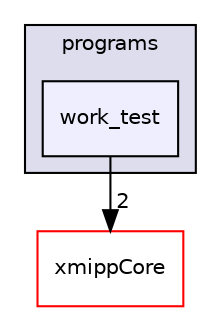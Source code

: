 digraph "xmipp/legacy/applications/programs/work_test" {
  compound=true
  node [ fontsize="10", fontname="Helvetica"];
  edge [ labelfontsize="10", labelfontname="Helvetica"];
  subgraph clusterdir_a205c211814f26c7bbd02dbfc70fcda8 {
    graph [ bgcolor="#ddddee", pencolor="black", label="programs" fontname="Helvetica", fontsize="10", URL="dir_a205c211814f26c7bbd02dbfc70fcda8.html"]
  dir_5d4c99b8d33b97690b13772109673e32 [shape=box, label="work_test", style="filled", fillcolor="#eeeeff", pencolor="black", URL="dir_5d4c99b8d33b97690b13772109673e32.html"];
  }
  dir_ce4d0d8fc85c2c70612466225bfce71d [shape=box label="xmippCore" fillcolor="white" style="filled" color="red" URL="dir_ce4d0d8fc85c2c70612466225bfce71d.html"];
  dir_5d4c99b8d33b97690b13772109673e32->dir_ce4d0d8fc85c2c70612466225bfce71d [headlabel="2", labeldistance=1.5 headhref="dir_000314_000260.html"];
}
